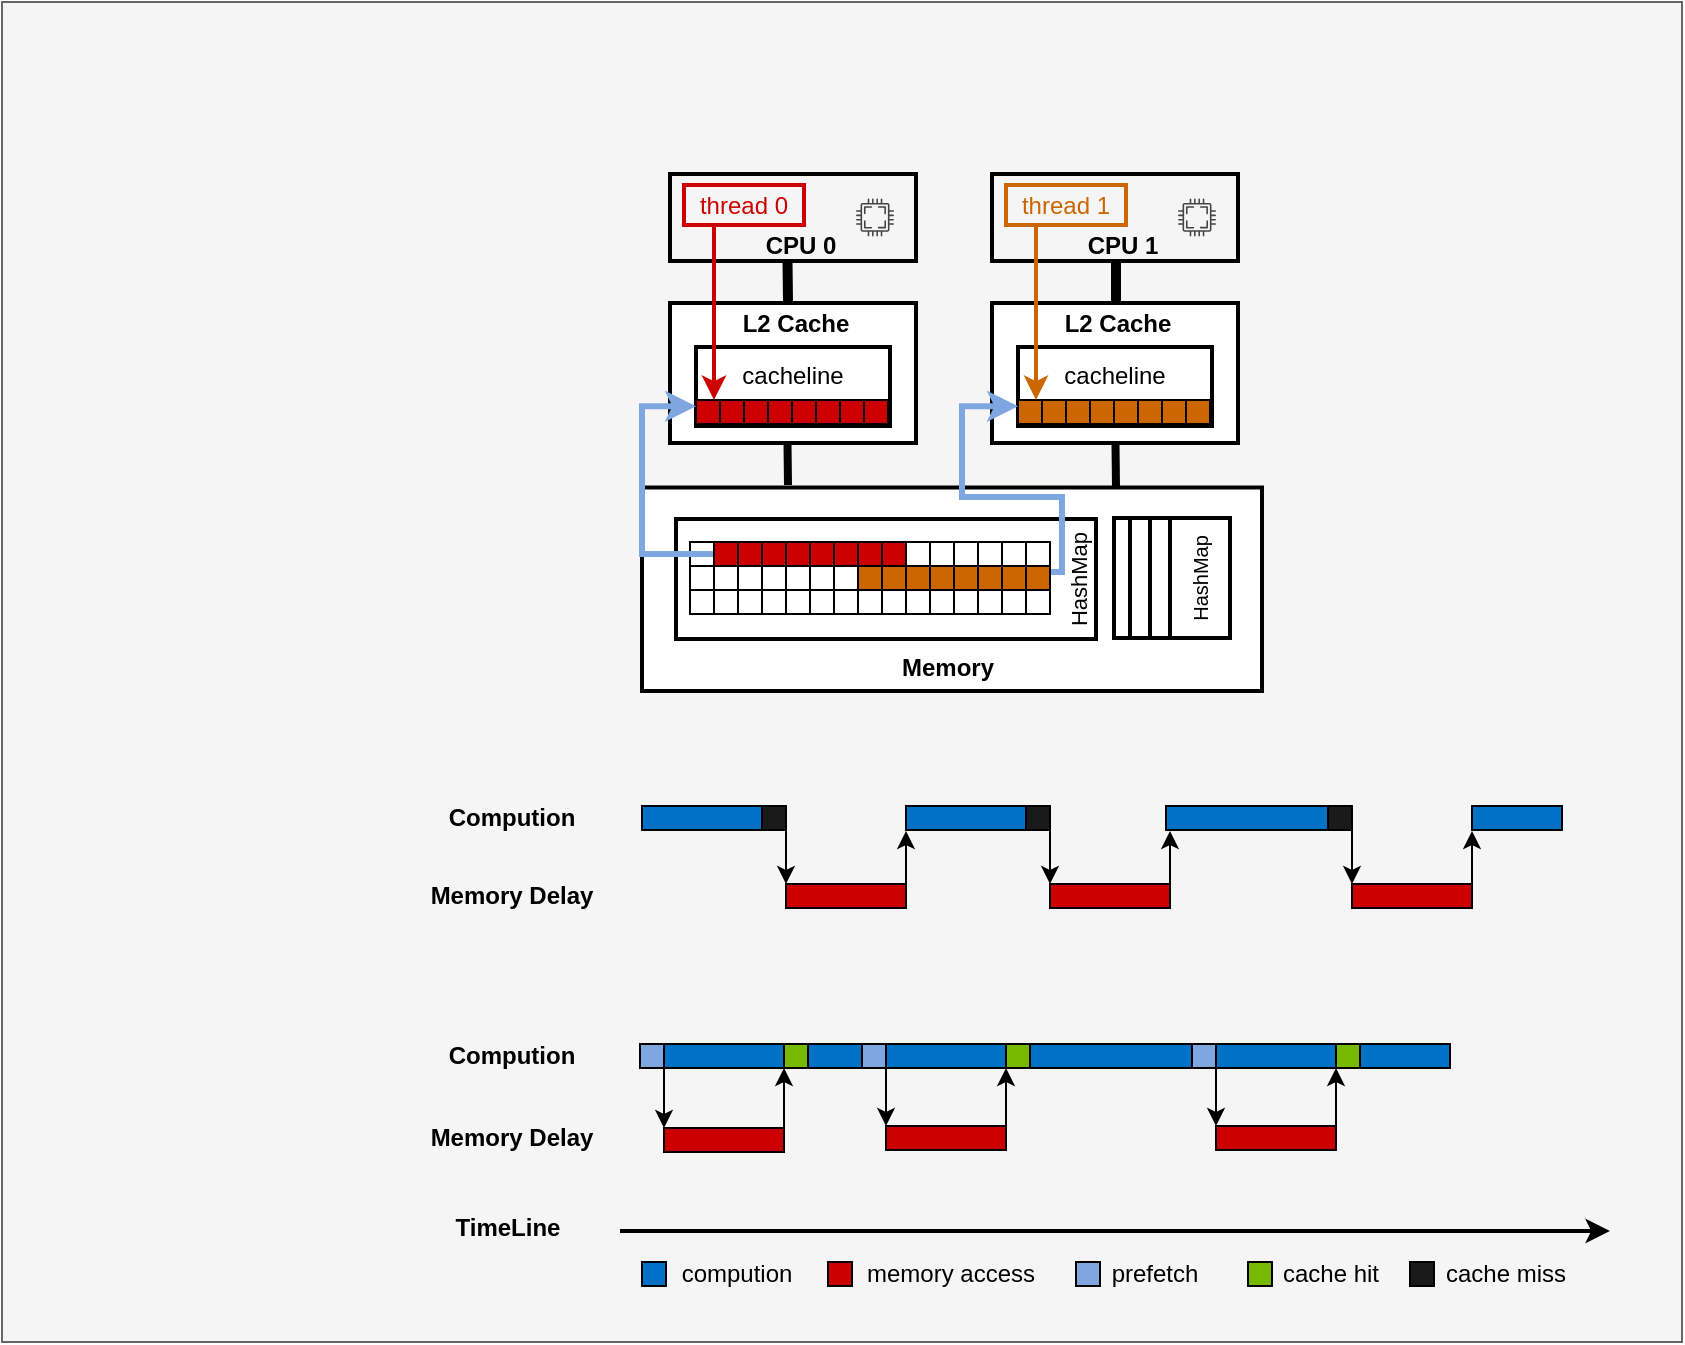 <mxfile version="27.1.6">
  <diagram name="第 1 页" id="ppvrVaXlh95NXs2o1wLH">
    <mxGraphModel dx="2205" dy="1147" grid="1" gridSize="10" guides="1" tooltips="1" connect="1" arrows="1" fold="1" page="1" pageScale="1" pageWidth="827" pageHeight="1169" math="0" shadow="0">
      <root>
        <mxCell id="0" />
        <mxCell id="1" parent="0" />
        <mxCell id="eUsla7bg31HYFWPKL4C8-1" value="" style="rounded=0;whiteSpace=wrap;html=1;fillColor=#f5f5f5;fontColor=#333333;strokeColor=#666666;" vertex="1" parent="1">
          <mxGeometry x="380" y="320" width="840" height="670" as="geometry" />
        </mxCell>
        <mxCell id="eUsla7bg31HYFWPKL4C8-2" value="" style="rounded=0;whiteSpace=wrap;html=1;strokeWidth=2;" vertex="1" parent="1">
          <mxGeometry x="714" y="470.5" width="123" height="70" as="geometry" />
        </mxCell>
        <mxCell id="eUsla7bg31HYFWPKL4C8-3" value="" style="rounded=0;whiteSpace=wrap;html=1;verticalAlign=bottom;strokeWidth=2;fillColor=none;" vertex="1" parent="1">
          <mxGeometry x="714" y="406" width="123" height="43.5" as="geometry" />
        </mxCell>
        <mxCell id="eUsla7bg31HYFWPKL4C8-4" value="" style="rounded=0;whiteSpace=wrap;html=1;strokeWidth=2;" vertex="1" parent="1">
          <mxGeometry x="700" y="562.75" width="310" height="101.75" as="geometry" />
        </mxCell>
        <mxCell id="eUsla7bg31HYFWPKL4C8-5" value="" style="group" vertex="1" connectable="0" parent="1">
          <mxGeometry x="720" y="510.5" width="129.25" height="60.25" as="geometry" />
        </mxCell>
        <mxCell id="eUsla7bg31HYFWPKL4C8-6" value="&lt;span style=&quot;font-weight: normal;&quot;&gt;cacheline&lt;/span&gt;" style="rounded=0;whiteSpace=wrap;html=1;verticalAlign=top;labelPosition=center;verticalLabelPosition=middle;align=center;fontStyle=1;strokeWidth=2;" vertex="1" parent="eUsla7bg31HYFWPKL4C8-5">
          <mxGeometry x="7" y="-18" width="97" height="39.5" as="geometry" />
        </mxCell>
        <mxCell id="eUsla7bg31HYFWPKL4C8-7" value="" style="rounded=0;whiteSpace=wrap;html=1;container=0;fillColor=#CC0000;" vertex="1" parent="eUsla7bg31HYFWPKL4C8-5">
          <mxGeometry x="55" y="8.5" width="12" height="12" as="geometry" />
        </mxCell>
        <mxCell id="eUsla7bg31HYFWPKL4C8-8" value="" style="rounded=0;whiteSpace=wrap;html=1;container=0;fillColor=#CC0000;" vertex="1" parent="eUsla7bg31HYFWPKL4C8-5">
          <mxGeometry x="67" y="8.5" width="12" height="12" as="geometry" />
        </mxCell>
        <mxCell id="eUsla7bg31HYFWPKL4C8-9" value="" style="rounded=0;whiteSpace=wrap;html=1;container=0;fillColor=#CC0000;" vertex="1" parent="eUsla7bg31HYFWPKL4C8-5">
          <mxGeometry x="79" y="8.5" width="12" height="12" as="geometry" />
        </mxCell>
        <mxCell id="eUsla7bg31HYFWPKL4C8-10" value="" style="rounded=0;whiteSpace=wrap;html=1;container=0;fillColor=#CC0000;" vertex="1" parent="eUsla7bg31HYFWPKL4C8-5">
          <mxGeometry x="91" y="8.5" width="12" height="12" as="geometry" />
        </mxCell>
        <mxCell id="eUsla7bg31HYFWPKL4C8-11" value="" style="rounded=0;whiteSpace=wrap;html=1;container=0;fillColor=#CC0000;" vertex="1" parent="eUsla7bg31HYFWPKL4C8-5">
          <mxGeometry x="7" y="8.5" width="12" height="12" as="geometry" />
        </mxCell>
        <mxCell id="eUsla7bg31HYFWPKL4C8-12" value="" style="rounded=0;whiteSpace=wrap;html=1;container=0;fillColor=#CC0000;" vertex="1" parent="eUsla7bg31HYFWPKL4C8-5">
          <mxGeometry x="19" y="8.5" width="12" height="12" as="geometry" />
        </mxCell>
        <mxCell id="eUsla7bg31HYFWPKL4C8-13" value="" style="rounded=0;whiteSpace=wrap;html=1;container=0;fillColor=#CC0000;" vertex="1" parent="eUsla7bg31HYFWPKL4C8-5">
          <mxGeometry x="31" y="8.5" width="12" height="12" as="geometry" />
        </mxCell>
        <mxCell id="eUsla7bg31HYFWPKL4C8-14" value="" style="rounded=0;whiteSpace=wrap;html=1;container=0;fillColor=#CC0000;" vertex="1" parent="eUsla7bg31HYFWPKL4C8-5">
          <mxGeometry x="43" y="8.5" width="12" height="12" as="geometry" />
        </mxCell>
        <mxCell id="eUsla7bg31HYFWPKL4C8-15" value="&lt;b&gt;L2 Cache&lt;/b&gt;" style="text;html=1;strokeColor=none;fillColor=none;align=center;verticalAlign=middle;whiteSpace=wrap;rounded=0;" vertex="1" parent="1">
          <mxGeometry x="737" y="473.5" width="80" height="15" as="geometry" />
        </mxCell>
        <mxCell id="eUsla7bg31HYFWPKL4C8-16" style="edgeStyle=none;rounded=0;orthogonalLoop=1;jettySize=auto;html=1;exitX=0.25;exitY=1;exitDx=0;exitDy=0;entryX=0.375;entryY=-0.2;entryDx=0;entryDy=0;entryPerimeter=0;endArrow=none;endFill=0;strokeWidth=5;" edge="1" parent="1">
          <mxGeometry relative="1" as="geometry">
            <mxPoint x="772.75" y="449.5" as="sourcePoint" />
            <mxPoint x="773" y="470.5" as="targetPoint" />
          </mxGeometry>
        </mxCell>
        <mxCell id="eUsla7bg31HYFWPKL4C8-17" value="&lt;b&gt;CPU 0&lt;/b&gt;" style="text;html=1;strokeColor=none;fillColor=none;align=center;verticalAlign=middle;whiteSpace=wrap;rounded=0;" vertex="1" parent="1">
          <mxGeometry x="754" y="434.5" width="51" height="15" as="geometry" />
        </mxCell>
        <mxCell id="eUsla7bg31HYFWPKL4C8-18" style="edgeStyle=none;rounded=0;orthogonalLoop=1;jettySize=auto;html=1;exitX=0.25;exitY=1;exitDx=0;exitDy=0;entryX=0.75;entryY=0;entryDx=0;entryDy=0;strokeColor=#CC0000;strokeWidth=2;" edge="1" parent="1" source="eUsla7bg31HYFWPKL4C8-19" target="eUsla7bg31HYFWPKL4C8-11">
          <mxGeometry relative="1" as="geometry" />
        </mxCell>
        <mxCell id="eUsla7bg31HYFWPKL4C8-19" value="&lt;font color=&quot;#cc0000&quot;&gt;thread 0&lt;/font&gt;" style="rounded=0;whiteSpace=wrap;html=1;fillColor=none;strokeColor=#CC0000;strokeWidth=2;" vertex="1" parent="1">
          <mxGeometry x="721" y="411.5" width="60" height="20" as="geometry" />
        </mxCell>
        <mxCell id="eUsla7bg31HYFWPKL4C8-20" value="" style="sketch=0;pointerEvents=1;shadow=0;dashed=0;html=1;strokeColor=none;fillColor=#434445;aspect=fixed;labelPosition=center;verticalLabelPosition=bottom;verticalAlign=top;align=center;outlineConnect=0;shape=mxgraph.vvd.cpu;strokeWidth=2;gradientColor=none;" vertex="1" parent="1">
          <mxGeometry x="807" y="418.25" width="19" height="19" as="geometry" />
        </mxCell>
        <mxCell id="eUsla7bg31HYFWPKL4C8-21" value="" style="rounded=0;whiteSpace=wrap;html=1;strokeWidth=2;" vertex="1" parent="1">
          <mxGeometry x="875" y="470.5" width="123" height="70" as="geometry" />
        </mxCell>
        <mxCell id="eUsla7bg31HYFWPKL4C8-22" value="" style="rounded=0;whiteSpace=wrap;html=1;verticalAlign=bottom;strokeWidth=2;fillColor=none;" vertex="1" parent="1">
          <mxGeometry x="875" y="406" width="123" height="43.5" as="geometry" />
        </mxCell>
        <mxCell id="eUsla7bg31HYFWPKL4C8-23" value="" style="group" vertex="1" connectable="0" parent="1">
          <mxGeometry x="888" y="504.5" width="129.25" height="60.25" as="geometry" />
        </mxCell>
        <mxCell id="eUsla7bg31HYFWPKL4C8-24" value="&lt;span style=&quot;font-weight: normal;&quot;&gt;cacheline&lt;/span&gt;" style="rounded=0;whiteSpace=wrap;html=1;verticalAlign=top;labelPosition=center;verticalLabelPosition=middle;align=center;fontStyle=1;strokeWidth=2;" vertex="1" parent="eUsla7bg31HYFWPKL4C8-23">
          <mxGeometry y="-12" width="97" height="39.5" as="geometry" />
        </mxCell>
        <mxCell id="eUsla7bg31HYFWPKL4C8-25" value="" style="rounded=0;whiteSpace=wrap;html=1;container=0;fillColor=#CC6600;" vertex="1" parent="eUsla7bg31HYFWPKL4C8-23">
          <mxGeometry x="48" y="14.5" width="12" height="12" as="geometry" />
        </mxCell>
        <mxCell id="eUsla7bg31HYFWPKL4C8-26" value="" style="rounded=0;whiteSpace=wrap;html=1;container=0;fillColor=#CC6600;" vertex="1" parent="eUsla7bg31HYFWPKL4C8-23">
          <mxGeometry x="60" y="14.5" width="12" height="12" as="geometry" />
        </mxCell>
        <mxCell id="eUsla7bg31HYFWPKL4C8-27" value="" style="rounded=0;whiteSpace=wrap;html=1;container=0;fillColor=#CC6600;" vertex="1" parent="eUsla7bg31HYFWPKL4C8-23">
          <mxGeometry x="72" y="14.5" width="12" height="12" as="geometry" />
        </mxCell>
        <mxCell id="eUsla7bg31HYFWPKL4C8-28" value="" style="rounded=0;whiteSpace=wrap;html=1;container=0;fillColor=#CC6600;" vertex="1" parent="eUsla7bg31HYFWPKL4C8-23">
          <mxGeometry x="84" y="14.5" width="12" height="12" as="geometry" />
        </mxCell>
        <mxCell id="eUsla7bg31HYFWPKL4C8-29" value="" style="rounded=0;whiteSpace=wrap;html=1;container=0;fillColor=#CC6600;" vertex="1" parent="eUsla7bg31HYFWPKL4C8-23">
          <mxGeometry y="14.5" width="12" height="12" as="geometry" />
        </mxCell>
        <mxCell id="eUsla7bg31HYFWPKL4C8-30" value="" style="rounded=0;whiteSpace=wrap;html=1;container=0;fillColor=#CC6600;" vertex="1" parent="eUsla7bg31HYFWPKL4C8-23">
          <mxGeometry x="12" y="14.5" width="12" height="12" as="geometry" />
        </mxCell>
        <mxCell id="eUsla7bg31HYFWPKL4C8-31" value="" style="rounded=0;whiteSpace=wrap;html=1;container=0;fillColor=#CC6600;" vertex="1" parent="eUsla7bg31HYFWPKL4C8-23">
          <mxGeometry x="24" y="14.5" width="12" height="12" as="geometry" />
        </mxCell>
        <mxCell id="eUsla7bg31HYFWPKL4C8-32" value="" style="rounded=0;whiteSpace=wrap;html=1;container=0;fillColor=#CC6600;" vertex="1" parent="eUsla7bg31HYFWPKL4C8-23">
          <mxGeometry x="36" y="14.5" width="12" height="12" as="geometry" />
        </mxCell>
        <mxCell id="eUsla7bg31HYFWPKL4C8-33" value="&lt;b&gt;L2 Cache&lt;/b&gt;" style="text;html=1;strokeColor=none;fillColor=none;align=center;verticalAlign=middle;whiteSpace=wrap;rounded=0;" vertex="1" parent="1">
          <mxGeometry x="898" y="473.5" width="80" height="15" as="geometry" />
        </mxCell>
        <mxCell id="eUsla7bg31HYFWPKL4C8-34" value="&lt;b&gt;CPU 1&lt;/b&gt;" style="text;html=1;strokeColor=none;fillColor=none;align=center;verticalAlign=middle;whiteSpace=wrap;rounded=0;" vertex="1" parent="1">
          <mxGeometry x="915" y="434.5" width="51" height="15" as="geometry" />
        </mxCell>
        <mxCell id="eUsla7bg31HYFWPKL4C8-35" style="edgeStyle=none;rounded=0;orthogonalLoop=1;jettySize=auto;html=1;exitX=0.25;exitY=1;exitDx=0;exitDy=0;entryX=0.75;entryY=0;entryDx=0;entryDy=0;strokeColor=#CC6600;strokeWidth=2;" edge="1" parent="1" source="eUsla7bg31HYFWPKL4C8-36" target="eUsla7bg31HYFWPKL4C8-29">
          <mxGeometry relative="1" as="geometry" />
        </mxCell>
        <mxCell id="eUsla7bg31HYFWPKL4C8-36" value="&lt;font color=&quot;#cc6600&quot;&gt;thread 1&lt;/font&gt;" style="rounded=0;whiteSpace=wrap;html=1;fillColor=none;strokeColor=#CC6600;strokeWidth=2;" vertex="1" parent="1">
          <mxGeometry x="882" y="411.5" width="60" height="20" as="geometry" />
        </mxCell>
        <mxCell id="eUsla7bg31HYFWPKL4C8-37" value="" style="sketch=0;pointerEvents=1;shadow=0;dashed=0;html=1;strokeColor=none;fillColor=#434445;aspect=fixed;labelPosition=center;verticalLabelPosition=bottom;verticalAlign=top;align=center;outlineConnect=0;shape=mxgraph.vvd.cpu;strokeWidth=2;gradientColor=none;" vertex="1" parent="1">
          <mxGeometry x="968" y="418.25" width="19" height="19" as="geometry" />
        </mxCell>
        <mxCell id="eUsla7bg31HYFWPKL4C8-38" value="&lt;font style=&quot;font-size: 10px;&quot;&gt;HashMap&lt;/font&gt;" style="rounded=0;whiteSpace=wrap;html=1;verticalAlign=middle;horizontal=0;fontSize=9;fontStyle=1;strokeWidth=2;" vertex="1" parent="1">
          <mxGeometry x="936" y="578" width="30" height="60" as="geometry" />
        </mxCell>
        <mxCell id="eUsla7bg31HYFWPKL4C8-39" value="&lt;font style=&quot;font-weight: normal; font-size: 11px;&quot;&gt;HashMap&lt;/font&gt;" style="rounded=0;whiteSpace=wrap;html=1;verticalAlign=bottom;horizontal=0;fontSize=9;labelPosition=center;verticalLabelPosition=middle;align=center;fontStyle=1;strokeWidth=2;" vertex="1" parent="1">
          <mxGeometry x="717" y="578.5" width="210" height="60" as="geometry" />
        </mxCell>
        <mxCell id="eUsla7bg31HYFWPKL4C8-40" value="" style="rounded=0;whiteSpace=wrap;html=1;container=0;fillColor=#CC0000;" vertex="1" parent="1">
          <mxGeometry x="772" y="590" width="12" height="12" as="geometry" />
        </mxCell>
        <mxCell id="eUsla7bg31HYFWPKL4C8-41" value="" style="rounded=0;whiteSpace=wrap;html=1;container=0;fillColor=#CC0000;" vertex="1" parent="1">
          <mxGeometry x="784" y="590" width="12" height="12" as="geometry" />
        </mxCell>
        <mxCell id="eUsla7bg31HYFWPKL4C8-42" value="" style="rounded=0;whiteSpace=wrap;html=1;container=0;fillColor=#CC0000;" vertex="1" parent="1">
          <mxGeometry x="796" y="590" width="12" height="12" as="geometry" />
        </mxCell>
        <mxCell id="eUsla7bg31HYFWPKL4C8-43" value="" style="rounded=0;whiteSpace=wrap;html=1;container=0;fillColor=#CC0000;" vertex="1" parent="1">
          <mxGeometry x="808" y="590" width="12" height="12" as="geometry" />
        </mxCell>
        <mxCell id="eUsla7bg31HYFWPKL4C8-44" value="" style="rounded=0;whiteSpace=wrap;html=1;container=0;" vertex="1" parent="1">
          <mxGeometry x="724" y="590" width="12" height="12" as="geometry" />
        </mxCell>
        <mxCell id="eUsla7bg31HYFWPKL4C8-45" style="edgeStyle=orthogonalEdgeStyle;rounded=0;orthogonalLoop=1;jettySize=auto;html=1;exitX=0;exitY=0.5;exitDx=0;exitDy=0;entryX=0;entryY=0.75;entryDx=0;entryDy=0;strokeWidth=3;strokeColor=#7EA6E0;" edge="1" parent="1" source="eUsla7bg31HYFWPKL4C8-46" target="eUsla7bg31HYFWPKL4C8-6">
          <mxGeometry relative="1" as="geometry">
            <Array as="points">
              <mxPoint x="700" y="596.5" />
              <mxPoint x="700" y="522.5" />
            </Array>
          </mxGeometry>
        </mxCell>
        <mxCell id="eUsla7bg31HYFWPKL4C8-46" value="" style="rounded=0;whiteSpace=wrap;html=1;container=0;fillColor=#CC0000;" vertex="1" parent="1">
          <mxGeometry x="736" y="590" width="12" height="12" as="geometry" />
        </mxCell>
        <mxCell id="eUsla7bg31HYFWPKL4C8-47" value="" style="rounded=0;whiteSpace=wrap;html=1;container=0;fillColor=#CC0000;" vertex="1" parent="1">
          <mxGeometry x="748" y="590" width="12" height="12" as="geometry" />
        </mxCell>
        <mxCell id="eUsla7bg31HYFWPKL4C8-48" value="" style="rounded=0;whiteSpace=wrap;html=1;container=0;fillColor=#CC0000;" vertex="1" parent="1">
          <mxGeometry x="760" y="590" width="12" height="12" as="geometry" />
        </mxCell>
        <mxCell id="eUsla7bg31HYFWPKL4C8-49" value="" style="rounded=0;whiteSpace=wrap;html=1;container=0;fillColor=none;" vertex="1" parent="1">
          <mxGeometry x="772" y="602" width="12" height="12" as="geometry" />
        </mxCell>
        <mxCell id="eUsla7bg31HYFWPKL4C8-50" value="" style="rounded=0;whiteSpace=wrap;html=1;container=0;fillColor=none;" vertex="1" parent="1">
          <mxGeometry x="784" y="602" width="12" height="12" as="geometry" />
        </mxCell>
        <mxCell id="eUsla7bg31HYFWPKL4C8-51" value="" style="rounded=0;whiteSpace=wrap;html=1;container=0;fillColor=none;" vertex="1" parent="1">
          <mxGeometry x="796" y="602" width="12" height="12" as="geometry" />
        </mxCell>
        <mxCell id="eUsla7bg31HYFWPKL4C8-52" value="" style="rounded=0;whiteSpace=wrap;html=1;container=0;fillColor=#CC6600;" vertex="1" parent="1">
          <mxGeometry x="808" y="602" width="12" height="12" as="geometry" />
        </mxCell>
        <mxCell id="eUsla7bg31HYFWPKL4C8-53" value="" style="rounded=0;whiteSpace=wrap;html=1;container=0;fillColor=none;" vertex="1" parent="1">
          <mxGeometry x="724" y="602" width="12" height="12" as="geometry" />
        </mxCell>
        <mxCell id="eUsla7bg31HYFWPKL4C8-54" value="" style="rounded=0;whiteSpace=wrap;html=1;container=0;fillColor=none;" vertex="1" parent="1">
          <mxGeometry x="736" y="602" width="12" height="12" as="geometry" />
        </mxCell>
        <mxCell id="eUsla7bg31HYFWPKL4C8-55" value="" style="rounded=0;whiteSpace=wrap;html=1;container=0;fillColor=none;" vertex="1" parent="1">
          <mxGeometry x="748" y="602" width="12" height="12" as="geometry" />
        </mxCell>
        <mxCell id="eUsla7bg31HYFWPKL4C8-56" value="" style="rounded=0;whiteSpace=wrap;html=1;container=0;fillColor=none;" vertex="1" parent="1">
          <mxGeometry x="760" y="602" width="12" height="12" as="geometry" />
        </mxCell>
        <mxCell id="eUsla7bg31HYFWPKL4C8-57" value="" style="rounded=0;whiteSpace=wrap;html=1;container=0;" vertex="1" parent="1">
          <mxGeometry x="856" y="590" width="12" height="12" as="geometry" />
        </mxCell>
        <mxCell id="eUsla7bg31HYFWPKL4C8-58" value="" style="rounded=0;whiteSpace=wrap;html=1;container=0;" vertex="1" parent="1">
          <mxGeometry x="868" y="590" width="12" height="12" as="geometry" />
        </mxCell>
        <mxCell id="eUsla7bg31HYFWPKL4C8-59" value="" style="rounded=0;whiteSpace=wrap;html=1;container=0;" vertex="1" parent="1">
          <mxGeometry x="880" y="590" width="12" height="12" as="geometry" />
        </mxCell>
        <mxCell id="eUsla7bg31HYFWPKL4C8-60" value="" style="rounded=0;whiteSpace=wrap;html=1;container=0;" vertex="1" parent="1">
          <mxGeometry x="892" y="590" width="12" height="12" as="geometry" />
        </mxCell>
        <mxCell id="eUsla7bg31HYFWPKL4C8-61" value="" style="rounded=0;whiteSpace=wrap;html=1;container=0;fillColor=#CC0000;" vertex="1" parent="1">
          <mxGeometry x="808" y="590" width="12" height="12" as="geometry" />
        </mxCell>
        <mxCell id="eUsla7bg31HYFWPKL4C8-62" value="" style="rounded=0;whiteSpace=wrap;html=1;container=0;fillColor=#CC0000;" vertex="1" parent="1">
          <mxGeometry x="820" y="590" width="12" height="12" as="geometry" />
        </mxCell>
        <mxCell id="eUsla7bg31HYFWPKL4C8-63" value="" style="rounded=0;whiteSpace=wrap;html=1;container=0;" vertex="1" parent="1">
          <mxGeometry x="832" y="590" width="12" height="12" as="geometry" />
        </mxCell>
        <mxCell id="eUsla7bg31HYFWPKL4C8-64" value="" style="rounded=0;whiteSpace=wrap;html=1;container=0;" vertex="1" parent="1">
          <mxGeometry x="844" y="590" width="12" height="12" as="geometry" />
        </mxCell>
        <mxCell id="eUsla7bg31HYFWPKL4C8-65" value="" style="rounded=0;whiteSpace=wrap;html=1;container=0;fillColor=#CC6600;" vertex="1" parent="1">
          <mxGeometry x="856" y="602" width="12" height="12" as="geometry" />
        </mxCell>
        <mxCell id="eUsla7bg31HYFWPKL4C8-66" value="" style="rounded=0;whiteSpace=wrap;html=1;container=0;fillColor=#CC6600;" vertex="1" parent="1">
          <mxGeometry x="868" y="602" width="12" height="12" as="geometry" />
        </mxCell>
        <mxCell id="eUsla7bg31HYFWPKL4C8-67" value="" style="rounded=0;whiteSpace=wrap;html=1;container=0;fillColor=#CC6600;" vertex="1" parent="1">
          <mxGeometry x="880" y="602" width="12" height="12" as="geometry" />
        </mxCell>
        <mxCell id="eUsla7bg31HYFWPKL4C8-68" style="edgeStyle=orthogonalEdgeStyle;rounded=0;orthogonalLoop=1;jettySize=auto;html=1;exitX=1;exitY=0.25;exitDx=0;exitDy=0;entryX=0;entryY=0.75;entryDx=0;entryDy=0;strokeWidth=3;strokeColor=#7EA6E0;" edge="1" parent="1" source="eUsla7bg31HYFWPKL4C8-69" target="eUsla7bg31HYFWPKL4C8-24">
          <mxGeometry relative="1" as="geometry">
            <Array as="points">
              <mxPoint x="910" y="605.5" />
              <mxPoint x="910" y="567.5" />
              <mxPoint x="860" y="567.5" />
              <mxPoint x="860" y="522.5" />
            </Array>
          </mxGeometry>
        </mxCell>
        <mxCell id="eUsla7bg31HYFWPKL4C8-69" value="" style="rounded=0;whiteSpace=wrap;html=1;container=0;fillColor=#CC6600;" vertex="1" parent="1">
          <mxGeometry x="892" y="602" width="12" height="12" as="geometry" />
        </mxCell>
        <mxCell id="eUsla7bg31HYFWPKL4C8-70" value="" style="rounded=0;whiteSpace=wrap;html=1;container=0;fillColor=#CC6600;" vertex="1" parent="1">
          <mxGeometry x="808" y="602" width="12" height="12" as="geometry" />
        </mxCell>
        <mxCell id="eUsla7bg31HYFWPKL4C8-71" value="" style="rounded=0;whiteSpace=wrap;html=1;container=0;fillColor=#CC6600;" vertex="1" parent="1">
          <mxGeometry x="820" y="602" width="12" height="12" as="geometry" />
        </mxCell>
        <mxCell id="eUsla7bg31HYFWPKL4C8-72" value="" style="rounded=0;whiteSpace=wrap;html=1;container=0;fillColor=#CC6600;" vertex="1" parent="1">
          <mxGeometry x="832" y="602" width="12" height="12" as="geometry" />
        </mxCell>
        <mxCell id="eUsla7bg31HYFWPKL4C8-73" value="" style="rounded=0;whiteSpace=wrap;html=1;container=0;fillColor=#CC6600;" vertex="1" parent="1">
          <mxGeometry x="844" y="602" width="12" height="12" as="geometry" />
        </mxCell>
        <mxCell id="eUsla7bg31HYFWPKL4C8-74" value="" style="rounded=0;whiteSpace=wrap;html=1;container=0;" vertex="1" parent="1">
          <mxGeometry x="772" y="614" width="12" height="12" as="geometry" />
        </mxCell>
        <mxCell id="eUsla7bg31HYFWPKL4C8-75" value="" style="rounded=0;whiteSpace=wrap;html=1;container=0;" vertex="1" parent="1">
          <mxGeometry x="784" y="614" width="12" height="12" as="geometry" />
        </mxCell>
        <mxCell id="eUsla7bg31HYFWPKL4C8-76" value="" style="rounded=0;whiteSpace=wrap;html=1;container=0;" vertex="1" parent="1">
          <mxGeometry x="796" y="614" width="12" height="12" as="geometry" />
        </mxCell>
        <mxCell id="eUsla7bg31HYFWPKL4C8-77" value="" style="rounded=0;whiteSpace=wrap;html=1;container=0;" vertex="1" parent="1">
          <mxGeometry x="808" y="614" width="12" height="12" as="geometry" />
        </mxCell>
        <mxCell id="eUsla7bg31HYFWPKL4C8-78" value="" style="rounded=0;whiteSpace=wrap;html=1;container=0;" vertex="1" parent="1">
          <mxGeometry x="724" y="614" width="12" height="12" as="geometry" />
        </mxCell>
        <mxCell id="eUsla7bg31HYFWPKL4C8-79" value="" style="rounded=0;whiteSpace=wrap;html=1;container=0;" vertex="1" parent="1">
          <mxGeometry x="736" y="614" width="12" height="12" as="geometry" />
        </mxCell>
        <mxCell id="eUsla7bg31HYFWPKL4C8-80" value="" style="rounded=0;whiteSpace=wrap;html=1;container=0;" vertex="1" parent="1">
          <mxGeometry x="748" y="614" width="12" height="12" as="geometry" />
        </mxCell>
        <mxCell id="eUsla7bg31HYFWPKL4C8-81" value="" style="rounded=0;whiteSpace=wrap;html=1;container=0;" vertex="1" parent="1">
          <mxGeometry x="760" y="614" width="12" height="12" as="geometry" />
        </mxCell>
        <mxCell id="eUsla7bg31HYFWPKL4C8-82" value="" style="rounded=0;whiteSpace=wrap;html=1;container=0;" vertex="1" parent="1">
          <mxGeometry x="856" y="614" width="12" height="12" as="geometry" />
        </mxCell>
        <mxCell id="eUsla7bg31HYFWPKL4C8-83" value="" style="rounded=0;whiteSpace=wrap;html=1;container=0;" vertex="1" parent="1">
          <mxGeometry x="868" y="614" width="12" height="12" as="geometry" />
        </mxCell>
        <mxCell id="eUsla7bg31HYFWPKL4C8-84" value="" style="rounded=0;whiteSpace=wrap;html=1;container=0;" vertex="1" parent="1">
          <mxGeometry x="880" y="614" width="12" height="12" as="geometry" />
        </mxCell>
        <mxCell id="eUsla7bg31HYFWPKL4C8-85" value="" style="rounded=0;whiteSpace=wrap;html=1;container=0;" vertex="1" parent="1">
          <mxGeometry x="892" y="614" width="12" height="12" as="geometry" />
        </mxCell>
        <mxCell id="eUsla7bg31HYFWPKL4C8-86" value="" style="rounded=0;whiteSpace=wrap;html=1;container=0;" vertex="1" parent="1">
          <mxGeometry x="808" y="614" width="12" height="12" as="geometry" />
        </mxCell>
        <mxCell id="eUsla7bg31HYFWPKL4C8-87" value="" style="rounded=0;whiteSpace=wrap;html=1;container=0;" vertex="1" parent="1">
          <mxGeometry x="820" y="614" width="12" height="12" as="geometry" />
        </mxCell>
        <mxCell id="eUsla7bg31HYFWPKL4C8-88" value="" style="rounded=0;whiteSpace=wrap;html=1;container=0;" vertex="1" parent="1">
          <mxGeometry x="832" y="614" width="12" height="12" as="geometry" />
        </mxCell>
        <mxCell id="eUsla7bg31HYFWPKL4C8-89" value="" style="rounded=0;whiteSpace=wrap;html=1;container=0;" vertex="1" parent="1">
          <mxGeometry x="844" y="614" width="12" height="12" as="geometry" />
        </mxCell>
        <mxCell id="eUsla7bg31HYFWPKL4C8-90" value="&lt;font style=&quot;font-size: 10px;&quot;&gt;HashMap&lt;/font&gt;" style="rounded=0;whiteSpace=wrap;html=1;verticalAlign=middle;horizontal=0;fontSize=9;fontStyle=1;strokeWidth=2;" vertex="1" parent="1">
          <mxGeometry x="944" y="578" width="30" height="60" as="geometry" />
        </mxCell>
        <mxCell id="eUsla7bg31HYFWPKL4C8-91" value="&lt;font style=&quot;font-size: 10px;&quot;&gt;HashMap&lt;/font&gt;" style="rounded=0;whiteSpace=wrap;html=1;verticalAlign=middle;horizontal=0;fontSize=9;fontStyle=1;strokeWidth=2;" vertex="1" parent="1">
          <mxGeometry x="954" y="578" width="30" height="60" as="geometry" />
        </mxCell>
        <mxCell id="eUsla7bg31HYFWPKL4C8-92" value="&lt;font style=&quot;font-size: 10px;&quot;&gt;HashMap&lt;/font&gt;" style="rounded=0;whiteSpace=wrap;html=1;verticalAlign=middle;horizontal=0;fontSize=9;fontStyle=0;strokeWidth=2;" vertex="1" parent="1">
          <mxGeometry x="964" y="578" width="30" height="60" as="geometry" />
        </mxCell>
        <mxCell id="eUsla7bg31HYFWPKL4C8-93" value="&lt;b&gt;Memory&lt;/b&gt;" style="text;html=1;strokeColor=none;fillColor=none;align=center;verticalAlign=middle;whiteSpace=wrap;rounded=0;" vertex="1" parent="1">
          <mxGeometry x="823" y="644.5" width="60" height="16" as="geometry" />
        </mxCell>
        <mxCell id="eUsla7bg31HYFWPKL4C8-94" style="edgeStyle=none;rounded=0;orthogonalLoop=1;jettySize=auto;html=1;exitX=0.25;exitY=1;exitDx=0;exitDy=0;entryX=0.375;entryY=-0.2;entryDx=0;entryDy=0;entryPerimeter=0;endArrow=none;endFill=0;strokeWidth=5;" edge="1" parent="1">
          <mxGeometry relative="1" as="geometry">
            <mxPoint x="937" y="449.5" as="sourcePoint" />
            <mxPoint x="937" y="470.5" as="targetPoint" />
          </mxGeometry>
        </mxCell>
        <mxCell id="eUsla7bg31HYFWPKL4C8-95" style="edgeStyle=none;rounded=0;orthogonalLoop=1;jettySize=auto;html=1;exitX=0.25;exitY=1;exitDx=0;exitDy=0;entryX=0.375;entryY=-0.2;entryDx=0;entryDy=0;entryPerimeter=0;endArrow=none;endFill=0;strokeWidth=4;" edge="1" parent="1">
          <mxGeometry relative="1" as="geometry">
            <mxPoint x="772.75" y="540.5" as="sourcePoint" />
            <mxPoint x="773" y="561.5" as="targetPoint" />
          </mxGeometry>
        </mxCell>
        <mxCell id="eUsla7bg31HYFWPKL4C8-96" style="edgeStyle=none;rounded=0;orthogonalLoop=1;jettySize=auto;html=1;exitX=0.25;exitY=1;exitDx=0;exitDy=0;entryX=0.375;entryY=-0.2;entryDx=0;entryDy=0;entryPerimeter=0;endArrow=none;endFill=0;strokeWidth=4;" edge="1" parent="1">
          <mxGeometry relative="1" as="geometry">
            <mxPoint x="936.75" y="541.5" as="sourcePoint" />
            <mxPoint x="937" y="562.5" as="targetPoint" />
          </mxGeometry>
        </mxCell>
        <mxCell id="eUsla7bg31HYFWPKL4C8-97" value="" style="rounded=0;whiteSpace=wrap;html=1;container=0;fillColor=#0071C5;" vertex="1" parent="1">
          <mxGeometry x="700" y="722" width="60" height="12" as="geometry" />
        </mxCell>
        <mxCell id="eUsla7bg31HYFWPKL4C8-98" style="edgeStyle=none;rounded=0;orthogonalLoop=1;jettySize=auto;html=1;exitX=1;exitY=1;exitDx=0;exitDy=0;entryX=0;entryY=0;entryDx=0;entryDy=0;" edge="1" parent="1" source="eUsla7bg31HYFWPKL4C8-99" target="eUsla7bg31HYFWPKL4C8-101">
          <mxGeometry relative="1" as="geometry" />
        </mxCell>
        <mxCell id="eUsla7bg31HYFWPKL4C8-99" value="" style="rounded=0;whiteSpace=wrap;html=1;container=0;fillColor=#1A1A1A;" vertex="1" parent="1">
          <mxGeometry x="760" y="722" width="12" height="12" as="geometry" />
        </mxCell>
        <mxCell id="eUsla7bg31HYFWPKL4C8-100" style="edgeStyle=none;rounded=0;orthogonalLoop=1;jettySize=auto;html=1;exitX=1;exitY=0;exitDx=0;exitDy=0;" edge="1" parent="1" source="eUsla7bg31HYFWPKL4C8-101">
          <mxGeometry relative="1" as="geometry">
            <mxPoint x="832" y="734.5" as="targetPoint" />
          </mxGeometry>
        </mxCell>
        <mxCell id="eUsla7bg31HYFWPKL4C8-101" value="" style="rounded=0;whiteSpace=wrap;html=1;container=0;fillColor=#CC0000;" vertex="1" parent="1">
          <mxGeometry x="772" y="761" width="60" height="12" as="geometry" />
        </mxCell>
        <mxCell id="eUsla7bg31HYFWPKL4C8-102" value="" style="rounded=0;whiteSpace=wrap;html=1;container=0;fillColor=#0071C5;" vertex="1" parent="1">
          <mxGeometry x="832" y="722" width="60" height="12" as="geometry" />
        </mxCell>
        <mxCell id="eUsla7bg31HYFWPKL4C8-103" style="edgeStyle=none;rounded=0;orthogonalLoop=1;jettySize=auto;html=1;exitX=1;exitY=0.75;exitDx=0;exitDy=0;entryX=0;entryY=0;entryDx=0;entryDy=0;" edge="1" parent="1" source="eUsla7bg31HYFWPKL4C8-104" target="eUsla7bg31HYFWPKL4C8-106">
          <mxGeometry relative="1" as="geometry" />
        </mxCell>
        <mxCell id="eUsla7bg31HYFWPKL4C8-104" value="" style="rounded=0;whiteSpace=wrap;html=1;container=0;fillColor=#1A1A1A;" vertex="1" parent="1">
          <mxGeometry x="892" y="722" width="12" height="12" as="geometry" />
        </mxCell>
        <mxCell id="eUsla7bg31HYFWPKL4C8-105" style="edgeStyle=none;rounded=0;orthogonalLoop=1;jettySize=auto;html=1;exitX=1;exitY=0;exitDx=0;exitDy=0;" edge="1" parent="1" source="eUsla7bg31HYFWPKL4C8-106">
          <mxGeometry relative="1" as="geometry">
            <mxPoint x="964" y="734.5" as="targetPoint" />
          </mxGeometry>
        </mxCell>
        <mxCell id="eUsla7bg31HYFWPKL4C8-106" value="" style="rounded=0;whiteSpace=wrap;html=1;container=0;fillColor=#CC0000;" vertex="1" parent="1">
          <mxGeometry x="904" y="761" width="60" height="12" as="geometry" />
        </mxCell>
        <mxCell id="eUsla7bg31HYFWPKL4C8-107" value="" style="rounded=0;whiteSpace=wrap;html=1;container=0;fillColor=#0071C5;" vertex="1" parent="1">
          <mxGeometry x="962" y="722" width="81" height="12" as="geometry" />
        </mxCell>
        <mxCell id="eUsla7bg31HYFWPKL4C8-108" style="edgeStyle=none;rounded=0;orthogonalLoop=1;jettySize=auto;html=1;exitX=1;exitY=0.75;exitDx=0;exitDy=0;entryX=0;entryY=0;entryDx=0;entryDy=0;" edge="1" parent="1" source="eUsla7bg31HYFWPKL4C8-109" target="eUsla7bg31HYFWPKL4C8-111">
          <mxGeometry relative="1" as="geometry" />
        </mxCell>
        <mxCell id="eUsla7bg31HYFWPKL4C8-109" value="" style="rounded=0;whiteSpace=wrap;html=1;container=0;fillColor=#1A1A1A;" vertex="1" parent="1">
          <mxGeometry x="1043" y="722" width="12" height="12" as="geometry" />
        </mxCell>
        <mxCell id="eUsla7bg31HYFWPKL4C8-110" style="edgeStyle=none;rounded=0;orthogonalLoop=1;jettySize=auto;html=1;exitX=1;exitY=0;exitDx=0;exitDy=0;" edge="1" parent="1" source="eUsla7bg31HYFWPKL4C8-111">
          <mxGeometry relative="1" as="geometry">
            <mxPoint x="1115" y="734.5" as="targetPoint" />
          </mxGeometry>
        </mxCell>
        <mxCell id="eUsla7bg31HYFWPKL4C8-111" value="" style="rounded=0;whiteSpace=wrap;html=1;container=0;fillColor=#CC0000;" vertex="1" parent="1">
          <mxGeometry x="1055" y="761" width="60" height="12" as="geometry" />
        </mxCell>
        <mxCell id="eUsla7bg31HYFWPKL4C8-112" value="" style="rounded=0;whiteSpace=wrap;html=1;container=0;fillColor=#0071C5;" vertex="1" parent="1">
          <mxGeometry x="1115" y="722" width="45" height="12" as="geometry" />
        </mxCell>
        <mxCell id="eUsla7bg31HYFWPKL4C8-113" style="edgeStyle=none;rounded=0;orthogonalLoop=1;jettySize=auto;html=1;exitX=0;exitY=1;exitDx=0;exitDy=0;entryX=0;entryY=0;entryDx=0;entryDy=0;" edge="1" parent="1" source="eUsla7bg31HYFWPKL4C8-114" target="eUsla7bg31HYFWPKL4C8-117">
          <mxGeometry relative="1" as="geometry" />
        </mxCell>
        <mxCell id="eUsla7bg31HYFWPKL4C8-114" value="" style="rounded=0;whiteSpace=wrap;html=1;container=0;fillColor=#0071C5;" vertex="1" parent="1">
          <mxGeometry x="711" y="841" width="60" height="12" as="geometry" />
        </mxCell>
        <mxCell id="eUsla7bg31HYFWPKL4C8-115" value="" style="rounded=0;whiteSpace=wrap;html=1;container=0;fillColor=#7EA6E0;" vertex="1" parent="1">
          <mxGeometry x="699" y="841" width="12" height="12" as="geometry" />
        </mxCell>
        <mxCell id="eUsla7bg31HYFWPKL4C8-116" style="edgeStyle=none;rounded=0;orthogonalLoop=1;jettySize=auto;html=1;exitX=1;exitY=0;exitDx=0;exitDy=0;entryX=1;entryY=1;entryDx=0;entryDy=0;" edge="1" parent="1" source="eUsla7bg31HYFWPKL4C8-117" target="eUsla7bg31HYFWPKL4C8-114">
          <mxGeometry relative="1" as="geometry" />
        </mxCell>
        <mxCell id="eUsla7bg31HYFWPKL4C8-117" value="" style="rounded=0;whiteSpace=wrap;html=1;container=0;fillColor=#CC0000;" vertex="1" parent="1">
          <mxGeometry x="711" y="883" width="60" height="12" as="geometry" />
        </mxCell>
        <mxCell id="eUsla7bg31HYFWPKL4C8-118" value="" style="rounded=0;whiteSpace=wrap;html=1;container=0;fillColor=#76B900;" vertex="1" parent="1">
          <mxGeometry x="771" y="841" width="12" height="12" as="geometry" />
        </mxCell>
        <mxCell id="eUsla7bg31HYFWPKL4C8-119" value="" style="rounded=0;whiteSpace=wrap;html=1;container=0;fillColor=#0071C5;" vertex="1" parent="1">
          <mxGeometry x="783" y="841" width="27" height="12" as="geometry" />
        </mxCell>
        <mxCell id="eUsla7bg31HYFWPKL4C8-120" style="edgeStyle=none;rounded=0;orthogonalLoop=1;jettySize=auto;html=1;exitX=1;exitY=1;exitDx=0;exitDy=0;entryX=0;entryY=0;entryDx=0;entryDy=0;" edge="1" parent="1" source="eUsla7bg31HYFWPKL4C8-121" target="eUsla7bg31HYFWPKL4C8-123">
          <mxGeometry relative="1" as="geometry" />
        </mxCell>
        <mxCell id="eUsla7bg31HYFWPKL4C8-121" value="" style="rounded=0;whiteSpace=wrap;html=1;container=0;fillColor=#7EA6E0;" vertex="1" parent="1">
          <mxGeometry x="810" y="841" width="12" height="12" as="geometry" />
        </mxCell>
        <mxCell id="eUsla7bg31HYFWPKL4C8-122" style="edgeStyle=none;rounded=0;orthogonalLoop=1;jettySize=auto;html=1;exitX=1;exitY=0;exitDx=0;exitDy=0;entryX=1;entryY=1;entryDx=0;entryDy=0;" edge="1" parent="1" source="eUsla7bg31HYFWPKL4C8-123" target="eUsla7bg31HYFWPKL4C8-124">
          <mxGeometry relative="1" as="geometry" />
        </mxCell>
        <mxCell id="eUsla7bg31HYFWPKL4C8-123" value="" style="rounded=0;whiteSpace=wrap;html=1;container=0;fillColor=#CC0000;" vertex="1" parent="1">
          <mxGeometry x="822" y="882" width="60" height="12" as="geometry" />
        </mxCell>
        <mxCell id="eUsla7bg31HYFWPKL4C8-124" value="" style="rounded=0;whiteSpace=wrap;html=1;container=0;fillColor=#0071C5;" vertex="1" parent="1">
          <mxGeometry x="822" y="841" width="60" height="12" as="geometry" />
        </mxCell>
        <mxCell id="eUsla7bg31HYFWPKL4C8-125" value="" style="rounded=0;whiteSpace=wrap;html=1;container=0;fillColor=#76B900;" vertex="1" parent="1">
          <mxGeometry x="882" y="841" width="12" height="12" as="geometry" />
        </mxCell>
        <mxCell id="eUsla7bg31HYFWPKL4C8-126" style="edgeStyle=none;rounded=0;orthogonalLoop=1;jettySize=auto;html=1;exitX=1;exitY=0.75;exitDx=0;exitDy=0;entryX=0;entryY=0;entryDx=0;entryDy=0;" edge="1" parent="1" source="eUsla7bg31HYFWPKL4C8-127" target="eUsla7bg31HYFWPKL4C8-130">
          <mxGeometry relative="1" as="geometry" />
        </mxCell>
        <mxCell id="eUsla7bg31HYFWPKL4C8-127" value="" style="rounded=0;whiteSpace=wrap;html=1;container=0;fillColor=#7EA6E0;" vertex="1" parent="1">
          <mxGeometry x="975" y="841" width="12" height="12" as="geometry" />
        </mxCell>
        <mxCell id="eUsla7bg31HYFWPKL4C8-128" value="" style="rounded=0;whiteSpace=wrap;html=1;container=0;fillColor=#0071C5;" vertex="1" parent="1">
          <mxGeometry x="894" y="841" width="81" height="12" as="geometry" />
        </mxCell>
        <mxCell id="eUsla7bg31HYFWPKL4C8-129" style="edgeStyle=none;rounded=0;orthogonalLoop=1;jettySize=auto;html=1;exitX=1;exitY=0;exitDx=0;exitDy=0;entryX=1;entryY=1;entryDx=0;entryDy=0;" edge="1" parent="1" source="eUsla7bg31HYFWPKL4C8-130" target="eUsla7bg31HYFWPKL4C8-131">
          <mxGeometry relative="1" as="geometry" />
        </mxCell>
        <mxCell id="eUsla7bg31HYFWPKL4C8-130" value="" style="rounded=0;whiteSpace=wrap;html=1;container=0;fillColor=#CC0000;" vertex="1" parent="1">
          <mxGeometry x="987" y="882" width="60" height="12" as="geometry" />
        </mxCell>
        <mxCell id="eUsla7bg31HYFWPKL4C8-131" value="" style="rounded=0;whiteSpace=wrap;html=1;container=0;fillColor=#0071C5;" vertex="1" parent="1">
          <mxGeometry x="987" y="841" width="60" height="12" as="geometry" />
        </mxCell>
        <mxCell id="eUsla7bg31HYFWPKL4C8-132" value="" style="rounded=0;whiteSpace=wrap;html=1;container=0;fillColor=#76B900;" vertex="1" parent="1">
          <mxGeometry x="1047" y="841" width="12" height="12" as="geometry" />
        </mxCell>
        <mxCell id="eUsla7bg31HYFWPKL4C8-133" value="" style="rounded=0;whiteSpace=wrap;html=1;container=0;fillColor=#0071C5;" vertex="1" parent="1">
          <mxGeometry x="1059" y="841" width="45" height="12" as="geometry" />
        </mxCell>
        <mxCell id="eUsla7bg31HYFWPKL4C8-134" value="" style="endArrow=classic;html=1;rounded=0;strokeWidth=2;" edge="1" parent="1">
          <mxGeometry width="50" height="50" relative="1" as="geometry">
            <mxPoint x="689" y="934.5" as="sourcePoint" />
            <mxPoint x="1184" y="934.5" as="targetPoint" />
          </mxGeometry>
        </mxCell>
        <mxCell id="eUsla7bg31HYFWPKL4C8-135" value="&lt;b&gt;Compution&lt;/b&gt;" style="text;html=1;strokeColor=none;fillColor=none;align=center;verticalAlign=middle;whiteSpace=wrap;rounded=0;" vertex="1" parent="1">
          <mxGeometry x="600" y="718.5" width="70" height="19" as="geometry" />
        </mxCell>
        <mxCell id="eUsla7bg31HYFWPKL4C8-136" value="&lt;b&gt;Memory Delay&lt;/b&gt;" style="text;html=1;strokeColor=none;fillColor=none;align=center;verticalAlign=middle;whiteSpace=wrap;rounded=0;" vertex="1" parent="1">
          <mxGeometry x="585" y="757.5" width="100" height="19" as="geometry" />
        </mxCell>
        <mxCell id="eUsla7bg31HYFWPKL4C8-137" value="&lt;b&gt;Compution&lt;/b&gt;" style="text;html=1;strokeColor=none;fillColor=none;align=center;verticalAlign=middle;whiteSpace=wrap;rounded=0;" vertex="1" parent="1">
          <mxGeometry x="600" y="837.5" width="70" height="19" as="geometry" />
        </mxCell>
        <mxCell id="eUsla7bg31HYFWPKL4C8-138" value="&lt;b&gt;Memory Delay&lt;/b&gt;" style="text;html=1;strokeColor=none;fillColor=none;align=center;verticalAlign=middle;whiteSpace=wrap;rounded=0;" vertex="1" parent="1">
          <mxGeometry x="585" y="878.5" width="100" height="19" as="geometry" />
        </mxCell>
        <mxCell id="eUsla7bg31HYFWPKL4C8-139" value="" style="rounded=0;whiteSpace=wrap;html=1;container=0;fillColor=#0071C5;" vertex="1" parent="1">
          <mxGeometry x="700" y="950" width="12" height="12" as="geometry" />
        </mxCell>
        <mxCell id="eUsla7bg31HYFWPKL4C8-140" value="compution" style="text;html=1;strokeColor=none;fillColor=none;align=center;verticalAlign=middle;whiteSpace=wrap;rounded=0;" vertex="1" parent="1">
          <mxGeometry x="716" y="946.5" width="63" height="19" as="geometry" />
        </mxCell>
        <mxCell id="eUsla7bg31HYFWPKL4C8-141" value="" style="rounded=0;whiteSpace=wrap;html=1;container=0;fillColor=#CC0000;" vertex="1" parent="1">
          <mxGeometry x="793" y="950" width="12" height="12" as="geometry" />
        </mxCell>
        <mxCell id="eUsla7bg31HYFWPKL4C8-142" value="&lt;span style=&quot;font-weight: normal;&quot;&gt;memory access&lt;/span&gt;" style="text;html=1;strokeColor=none;fillColor=none;align=center;verticalAlign=middle;whiteSpace=wrap;rounded=0;fontStyle=1" vertex="1" parent="1">
          <mxGeometry x="803" y="946.5" width="103" height="19" as="geometry" />
        </mxCell>
        <mxCell id="eUsla7bg31HYFWPKL4C8-143" value="" style="rounded=0;whiteSpace=wrap;html=1;container=0;fillColor=#7EA6E0;" vertex="1" parent="1">
          <mxGeometry x="917" y="950" width="12" height="12" as="geometry" />
        </mxCell>
        <mxCell id="eUsla7bg31HYFWPKL4C8-144" value="&lt;span style=&quot;font-weight: normal;&quot;&gt;prefetch&lt;/span&gt;" style="text;html=1;strokeColor=none;fillColor=none;align=center;verticalAlign=middle;whiteSpace=wrap;rounded=0;fontStyle=1" vertex="1" parent="1">
          <mxGeometry x="925" y="946.5" width="63" height="19" as="geometry" />
        </mxCell>
        <mxCell id="eUsla7bg31HYFWPKL4C8-145" value="" style="rounded=0;whiteSpace=wrap;html=1;container=0;fillColor=#76B900;" vertex="1" parent="1">
          <mxGeometry x="1003" y="950" width="12" height="12" as="geometry" />
        </mxCell>
        <mxCell id="eUsla7bg31HYFWPKL4C8-146" value="&lt;span style=&quot;font-weight: normal;&quot;&gt;cache hit&lt;/span&gt;" style="text;html=1;strokeColor=none;fillColor=none;align=center;verticalAlign=middle;whiteSpace=wrap;rounded=0;fontStyle=1" vertex="1" parent="1">
          <mxGeometry x="1013" y="946.5" width="63" height="19" as="geometry" />
        </mxCell>
        <mxCell id="eUsla7bg31HYFWPKL4C8-147" value="" style="rounded=0;whiteSpace=wrap;html=1;container=0;fillColor=#1A1A1A;" vertex="1" parent="1">
          <mxGeometry x="1084" y="950" width="12" height="12" as="geometry" />
        </mxCell>
        <mxCell id="eUsla7bg31HYFWPKL4C8-148" value="cache miss" style="text;html=1;strokeColor=none;fillColor=none;align=center;verticalAlign=middle;whiteSpace=wrap;rounded=0;" vertex="1" parent="1">
          <mxGeometry x="1093" y="946.5" width="78" height="19" as="geometry" />
        </mxCell>
        <mxCell id="eUsla7bg31HYFWPKL4C8-149" value="&lt;b&gt;TimeLine&lt;/b&gt;" style="text;html=1;strokeColor=none;fillColor=none;align=center;verticalAlign=middle;whiteSpace=wrap;rounded=0;" vertex="1" parent="1">
          <mxGeometry x="598" y="923.5" width="70" height="19" as="geometry" />
        </mxCell>
      </root>
    </mxGraphModel>
  </diagram>
</mxfile>
